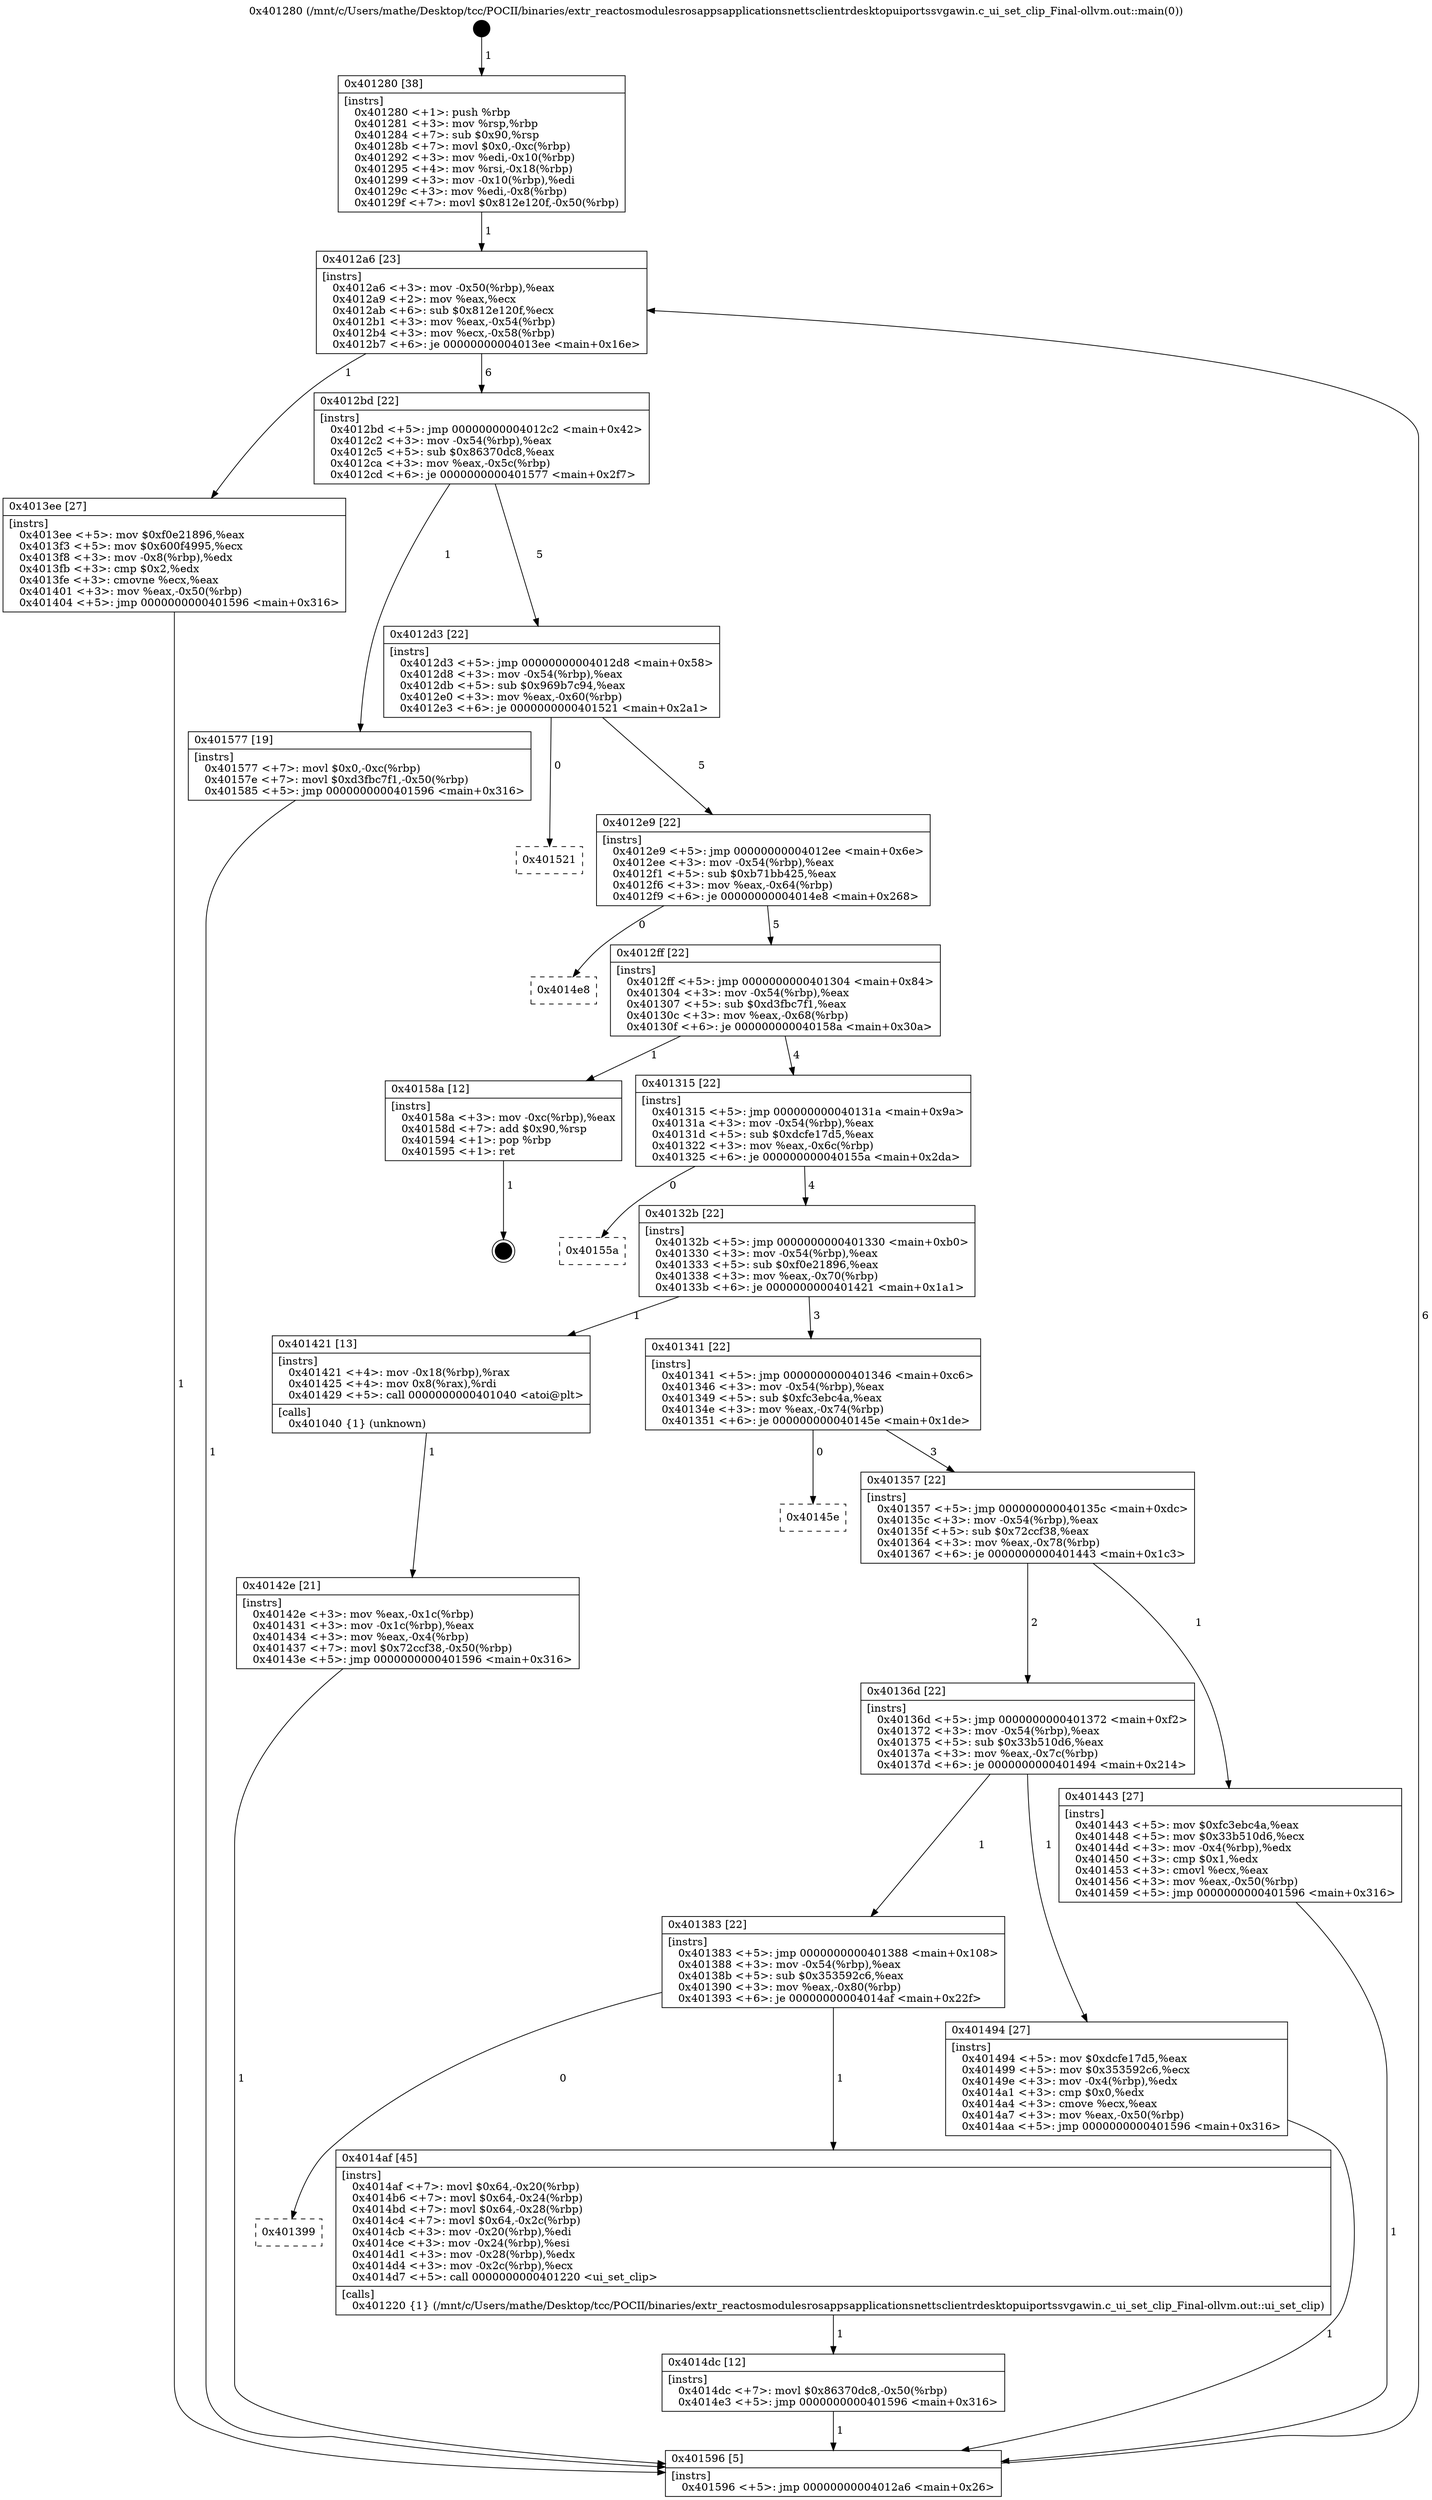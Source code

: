 digraph "0x401280" {
  label = "0x401280 (/mnt/c/Users/mathe/Desktop/tcc/POCII/binaries/extr_reactosmodulesrosappsapplicationsnettsclientrdesktopuiportssvgawin.c_ui_set_clip_Final-ollvm.out::main(0))"
  labelloc = "t"
  node[shape=record]

  Entry [label="",width=0.3,height=0.3,shape=circle,fillcolor=black,style=filled]
  "0x4012a6" [label="{
     0x4012a6 [23]\l
     | [instrs]\l
     &nbsp;&nbsp;0x4012a6 \<+3\>: mov -0x50(%rbp),%eax\l
     &nbsp;&nbsp;0x4012a9 \<+2\>: mov %eax,%ecx\l
     &nbsp;&nbsp;0x4012ab \<+6\>: sub $0x812e120f,%ecx\l
     &nbsp;&nbsp;0x4012b1 \<+3\>: mov %eax,-0x54(%rbp)\l
     &nbsp;&nbsp;0x4012b4 \<+3\>: mov %ecx,-0x58(%rbp)\l
     &nbsp;&nbsp;0x4012b7 \<+6\>: je 00000000004013ee \<main+0x16e\>\l
  }"]
  "0x4013ee" [label="{
     0x4013ee [27]\l
     | [instrs]\l
     &nbsp;&nbsp;0x4013ee \<+5\>: mov $0xf0e21896,%eax\l
     &nbsp;&nbsp;0x4013f3 \<+5\>: mov $0x600f4995,%ecx\l
     &nbsp;&nbsp;0x4013f8 \<+3\>: mov -0x8(%rbp),%edx\l
     &nbsp;&nbsp;0x4013fb \<+3\>: cmp $0x2,%edx\l
     &nbsp;&nbsp;0x4013fe \<+3\>: cmovne %ecx,%eax\l
     &nbsp;&nbsp;0x401401 \<+3\>: mov %eax,-0x50(%rbp)\l
     &nbsp;&nbsp;0x401404 \<+5\>: jmp 0000000000401596 \<main+0x316\>\l
  }"]
  "0x4012bd" [label="{
     0x4012bd [22]\l
     | [instrs]\l
     &nbsp;&nbsp;0x4012bd \<+5\>: jmp 00000000004012c2 \<main+0x42\>\l
     &nbsp;&nbsp;0x4012c2 \<+3\>: mov -0x54(%rbp),%eax\l
     &nbsp;&nbsp;0x4012c5 \<+5\>: sub $0x86370dc8,%eax\l
     &nbsp;&nbsp;0x4012ca \<+3\>: mov %eax,-0x5c(%rbp)\l
     &nbsp;&nbsp;0x4012cd \<+6\>: je 0000000000401577 \<main+0x2f7\>\l
  }"]
  "0x401596" [label="{
     0x401596 [5]\l
     | [instrs]\l
     &nbsp;&nbsp;0x401596 \<+5\>: jmp 00000000004012a6 \<main+0x26\>\l
  }"]
  "0x401280" [label="{
     0x401280 [38]\l
     | [instrs]\l
     &nbsp;&nbsp;0x401280 \<+1\>: push %rbp\l
     &nbsp;&nbsp;0x401281 \<+3\>: mov %rsp,%rbp\l
     &nbsp;&nbsp;0x401284 \<+7\>: sub $0x90,%rsp\l
     &nbsp;&nbsp;0x40128b \<+7\>: movl $0x0,-0xc(%rbp)\l
     &nbsp;&nbsp;0x401292 \<+3\>: mov %edi,-0x10(%rbp)\l
     &nbsp;&nbsp;0x401295 \<+4\>: mov %rsi,-0x18(%rbp)\l
     &nbsp;&nbsp;0x401299 \<+3\>: mov -0x10(%rbp),%edi\l
     &nbsp;&nbsp;0x40129c \<+3\>: mov %edi,-0x8(%rbp)\l
     &nbsp;&nbsp;0x40129f \<+7\>: movl $0x812e120f,-0x50(%rbp)\l
  }"]
  Exit [label="",width=0.3,height=0.3,shape=circle,fillcolor=black,style=filled,peripheries=2]
  "0x401577" [label="{
     0x401577 [19]\l
     | [instrs]\l
     &nbsp;&nbsp;0x401577 \<+7\>: movl $0x0,-0xc(%rbp)\l
     &nbsp;&nbsp;0x40157e \<+7\>: movl $0xd3fbc7f1,-0x50(%rbp)\l
     &nbsp;&nbsp;0x401585 \<+5\>: jmp 0000000000401596 \<main+0x316\>\l
  }"]
  "0x4012d3" [label="{
     0x4012d3 [22]\l
     | [instrs]\l
     &nbsp;&nbsp;0x4012d3 \<+5\>: jmp 00000000004012d8 \<main+0x58\>\l
     &nbsp;&nbsp;0x4012d8 \<+3\>: mov -0x54(%rbp),%eax\l
     &nbsp;&nbsp;0x4012db \<+5\>: sub $0x969b7c94,%eax\l
     &nbsp;&nbsp;0x4012e0 \<+3\>: mov %eax,-0x60(%rbp)\l
     &nbsp;&nbsp;0x4012e3 \<+6\>: je 0000000000401521 \<main+0x2a1\>\l
  }"]
  "0x4014dc" [label="{
     0x4014dc [12]\l
     | [instrs]\l
     &nbsp;&nbsp;0x4014dc \<+7\>: movl $0x86370dc8,-0x50(%rbp)\l
     &nbsp;&nbsp;0x4014e3 \<+5\>: jmp 0000000000401596 \<main+0x316\>\l
  }"]
  "0x401521" [label="{
     0x401521\l
  }", style=dashed]
  "0x4012e9" [label="{
     0x4012e9 [22]\l
     | [instrs]\l
     &nbsp;&nbsp;0x4012e9 \<+5\>: jmp 00000000004012ee \<main+0x6e\>\l
     &nbsp;&nbsp;0x4012ee \<+3\>: mov -0x54(%rbp),%eax\l
     &nbsp;&nbsp;0x4012f1 \<+5\>: sub $0xb71bb425,%eax\l
     &nbsp;&nbsp;0x4012f6 \<+3\>: mov %eax,-0x64(%rbp)\l
     &nbsp;&nbsp;0x4012f9 \<+6\>: je 00000000004014e8 \<main+0x268\>\l
  }"]
  "0x401399" [label="{
     0x401399\l
  }", style=dashed]
  "0x4014e8" [label="{
     0x4014e8\l
  }", style=dashed]
  "0x4012ff" [label="{
     0x4012ff [22]\l
     | [instrs]\l
     &nbsp;&nbsp;0x4012ff \<+5\>: jmp 0000000000401304 \<main+0x84\>\l
     &nbsp;&nbsp;0x401304 \<+3\>: mov -0x54(%rbp),%eax\l
     &nbsp;&nbsp;0x401307 \<+5\>: sub $0xd3fbc7f1,%eax\l
     &nbsp;&nbsp;0x40130c \<+3\>: mov %eax,-0x68(%rbp)\l
     &nbsp;&nbsp;0x40130f \<+6\>: je 000000000040158a \<main+0x30a\>\l
  }"]
  "0x4014af" [label="{
     0x4014af [45]\l
     | [instrs]\l
     &nbsp;&nbsp;0x4014af \<+7\>: movl $0x64,-0x20(%rbp)\l
     &nbsp;&nbsp;0x4014b6 \<+7\>: movl $0x64,-0x24(%rbp)\l
     &nbsp;&nbsp;0x4014bd \<+7\>: movl $0x64,-0x28(%rbp)\l
     &nbsp;&nbsp;0x4014c4 \<+7\>: movl $0x64,-0x2c(%rbp)\l
     &nbsp;&nbsp;0x4014cb \<+3\>: mov -0x20(%rbp),%edi\l
     &nbsp;&nbsp;0x4014ce \<+3\>: mov -0x24(%rbp),%esi\l
     &nbsp;&nbsp;0x4014d1 \<+3\>: mov -0x28(%rbp),%edx\l
     &nbsp;&nbsp;0x4014d4 \<+3\>: mov -0x2c(%rbp),%ecx\l
     &nbsp;&nbsp;0x4014d7 \<+5\>: call 0000000000401220 \<ui_set_clip\>\l
     | [calls]\l
     &nbsp;&nbsp;0x401220 \{1\} (/mnt/c/Users/mathe/Desktop/tcc/POCII/binaries/extr_reactosmodulesrosappsapplicationsnettsclientrdesktopuiportssvgawin.c_ui_set_clip_Final-ollvm.out::ui_set_clip)\l
  }"]
  "0x40158a" [label="{
     0x40158a [12]\l
     | [instrs]\l
     &nbsp;&nbsp;0x40158a \<+3\>: mov -0xc(%rbp),%eax\l
     &nbsp;&nbsp;0x40158d \<+7\>: add $0x90,%rsp\l
     &nbsp;&nbsp;0x401594 \<+1\>: pop %rbp\l
     &nbsp;&nbsp;0x401595 \<+1\>: ret\l
  }"]
  "0x401315" [label="{
     0x401315 [22]\l
     | [instrs]\l
     &nbsp;&nbsp;0x401315 \<+5\>: jmp 000000000040131a \<main+0x9a\>\l
     &nbsp;&nbsp;0x40131a \<+3\>: mov -0x54(%rbp),%eax\l
     &nbsp;&nbsp;0x40131d \<+5\>: sub $0xdcfe17d5,%eax\l
     &nbsp;&nbsp;0x401322 \<+3\>: mov %eax,-0x6c(%rbp)\l
     &nbsp;&nbsp;0x401325 \<+6\>: je 000000000040155a \<main+0x2da\>\l
  }"]
  "0x401383" [label="{
     0x401383 [22]\l
     | [instrs]\l
     &nbsp;&nbsp;0x401383 \<+5\>: jmp 0000000000401388 \<main+0x108\>\l
     &nbsp;&nbsp;0x401388 \<+3\>: mov -0x54(%rbp),%eax\l
     &nbsp;&nbsp;0x40138b \<+5\>: sub $0x353592c6,%eax\l
     &nbsp;&nbsp;0x401390 \<+3\>: mov %eax,-0x80(%rbp)\l
     &nbsp;&nbsp;0x401393 \<+6\>: je 00000000004014af \<main+0x22f\>\l
  }"]
  "0x40155a" [label="{
     0x40155a\l
  }", style=dashed]
  "0x40132b" [label="{
     0x40132b [22]\l
     | [instrs]\l
     &nbsp;&nbsp;0x40132b \<+5\>: jmp 0000000000401330 \<main+0xb0\>\l
     &nbsp;&nbsp;0x401330 \<+3\>: mov -0x54(%rbp),%eax\l
     &nbsp;&nbsp;0x401333 \<+5\>: sub $0xf0e21896,%eax\l
     &nbsp;&nbsp;0x401338 \<+3\>: mov %eax,-0x70(%rbp)\l
     &nbsp;&nbsp;0x40133b \<+6\>: je 0000000000401421 \<main+0x1a1\>\l
  }"]
  "0x401494" [label="{
     0x401494 [27]\l
     | [instrs]\l
     &nbsp;&nbsp;0x401494 \<+5\>: mov $0xdcfe17d5,%eax\l
     &nbsp;&nbsp;0x401499 \<+5\>: mov $0x353592c6,%ecx\l
     &nbsp;&nbsp;0x40149e \<+3\>: mov -0x4(%rbp),%edx\l
     &nbsp;&nbsp;0x4014a1 \<+3\>: cmp $0x0,%edx\l
     &nbsp;&nbsp;0x4014a4 \<+3\>: cmove %ecx,%eax\l
     &nbsp;&nbsp;0x4014a7 \<+3\>: mov %eax,-0x50(%rbp)\l
     &nbsp;&nbsp;0x4014aa \<+5\>: jmp 0000000000401596 \<main+0x316\>\l
  }"]
  "0x401421" [label="{
     0x401421 [13]\l
     | [instrs]\l
     &nbsp;&nbsp;0x401421 \<+4\>: mov -0x18(%rbp),%rax\l
     &nbsp;&nbsp;0x401425 \<+4\>: mov 0x8(%rax),%rdi\l
     &nbsp;&nbsp;0x401429 \<+5\>: call 0000000000401040 \<atoi@plt\>\l
     | [calls]\l
     &nbsp;&nbsp;0x401040 \{1\} (unknown)\l
  }"]
  "0x401341" [label="{
     0x401341 [22]\l
     | [instrs]\l
     &nbsp;&nbsp;0x401341 \<+5\>: jmp 0000000000401346 \<main+0xc6\>\l
     &nbsp;&nbsp;0x401346 \<+3\>: mov -0x54(%rbp),%eax\l
     &nbsp;&nbsp;0x401349 \<+5\>: sub $0xfc3ebc4a,%eax\l
     &nbsp;&nbsp;0x40134e \<+3\>: mov %eax,-0x74(%rbp)\l
     &nbsp;&nbsp;0x401351 \<+6\>: je 000000000040145e \<main+0x1de\>\l
  }"]
  "0x40142e" [label="{
     0x40142e [21]\l
     | [instrs]\l
     &nbsp;&nbsp;0x40142e \<+3\>: mov %eax,-0x1c(%rbp)\l
     &nbsp;&nbsp;0x401431 \<+3\>: mov -0x1c(%rbp),%eax\l
     &nbsp;&nbsp;0x401434 \<+3\>: mov %eax,-0x4(%rbp)\l
     &nbsp;&nbsp;0x401437 \<+7\>: movl $0x72ccf38,-0x50(%rbp)\l
     &nbsp;&nbsp;0x40143e \<+5\>: jmp 0000000000401596 \<main+0x316\>\l
  }"]
  "0x40136d" [label="{
     0x40136d [22]\l
     | [instrs]\l
     &nbsp;&nbsp;0x40136d \<+5\>: jmp 0000000000401372 \<main+0xf2\>\l
     &nbsp;&nbsp;0x401372 \<+3\>: mov -0x54(%rbp),%eax\l
     &nbsp;&nbsp;0x401375 \<+5\>: sub $0x33b510d6,%eax\l
     &nbsp;&nbsp;0x40137a \<+3\>: mov %eax,-0x7c(%rbp)\l
     &nbsp;&nbsp;0x40137d \<+6\>: je 0000000000401494 \<main+0x214\>\l
  }"]
  "0x40145e" [label="{
     0x40145e\l
  }", style=dashed]
  "0x401357" [label="{
     0x401357 [22]\l
     | [instrs]\l
     &nbsp;&nbsp;0x401357 \<+5\>: jmp 000000000040135c \<main+0xdc\>\l
     &nbsp;&nbsp;0x40135c \<+3\>: mov -0x54(%rbp),%eax\l
     &nbsp;&nbsp;0x40135f \<+5\>: sub $0x72ccf38,%eax\l
     &nbsp;&nbsp;0x401364 \<+3\>: mov %eax,-0x78(%rbp)\l
     &nbsp;&nbsp;0x401367 \<+6\>: je 0000000000401443 \<main+0x1c3\>\l
  }"]
  "0x401443" [label="{
     0x401443 [27]\l
     | [instrs]\l
     &nbsp;&nbsp;0x401443 \<+5\>: mov $0xfc3ebc4a,%eax\l
     &nbsp;&nbsp;0x401448 \<+5\>: mov $0x33b510d6,%ecx\l
     &nbsp;&nbsp;0x40144d \<+3\>: mov -0x4(%rbp),%edx\l
     &nbsp;&nbsp;0x401450 \<+3\>: cmp $0x1,%edx\l
     &nbsp;&nbsp;0x401453 \<+3\>: cmovl %ecx,%eax\l
     &nbsp;&nbsp;0x401456 \<+3\>: mov %eax,-0x50(%rbp)\l
     &nbsp;&nbsp;0x401459 \<+5\>: jmp 0000000000401596 \<main+0x316\>\l
  }"]
  Entry -> "0x401280" [label=" 1"]
  "0x4012a6" -> "0x4013ee" [label=" 1"]
  "0x4012a6" -> "0x4012bd" [label=" 6"]
  "0x4013ee" -> "0x401596" [label=" 1"]
  "0x401280" -> "0x4012a6" [label=" 1"]
  "0x401596" -> "0x4012a6" [label=" 6"]
  "0x40158a" -> Exit [label=" 1"]
  "0x4012bd" -> "0x401577" [label=" 1"]
  "0x4012bd" -> "0x4012d3" [label=" 5"]
  "0x401577" -> "0x401596" [label=" 1"]
  "0x4012d3" -> "0x401521" [label=" 0"]
  "0x4012d3" -> "0x4012e9" [label=" 5"]
  "0x4014dc" -> "0x401596" [label=" 1"]
  "0x4012e9" -> "0x4014e8" [label=" 0"]
  "0x4012e9" -> "0x4012ff" [label=" 5"]
  "0x4014af" -> "0x4014dc" [label=" 1"]
  "0x4012ff" -> "0x40158a" [label=" 1"]
  "0x4012ff" -> "0x401315" [label=" 4"]
  "0x401383" -> "0x401399" [label=" 0"]
  "0x401315" -> "0x40155a" [label=" 0"]
  "0x401315" -> "0x40132b" [label=" 4"]
  "0x401383" -> "0x4014af" [label=" 1"]
  "0x40132b" -> "0x401421" [label=" 1"]
  "0x40132b" -> "0x401341" [label=" 3"]
  "0x401421" -> "0x40142e" [label=" 1"]
  "0x40142e" -> "0x401596" [label=" 1"]
  "0x401494" -> "0x401596" [label=" 1"]
  "0x401341" -> "0x40145e" [label=" 0"]
  "0x401341" -> "0x401357" [label=" 3"]
  "0x40136d" -> "0x401494" [label=" 1"]
  "0x401357" -> "0x401443" [label=" 1"]
  "0x401357" -> "0x40136d" [label=" 2"]
  "0x401443" -> "0x401596" [label=" 1"]
  "0x40136d" -> "0x401383" [label=" 1"]
}

